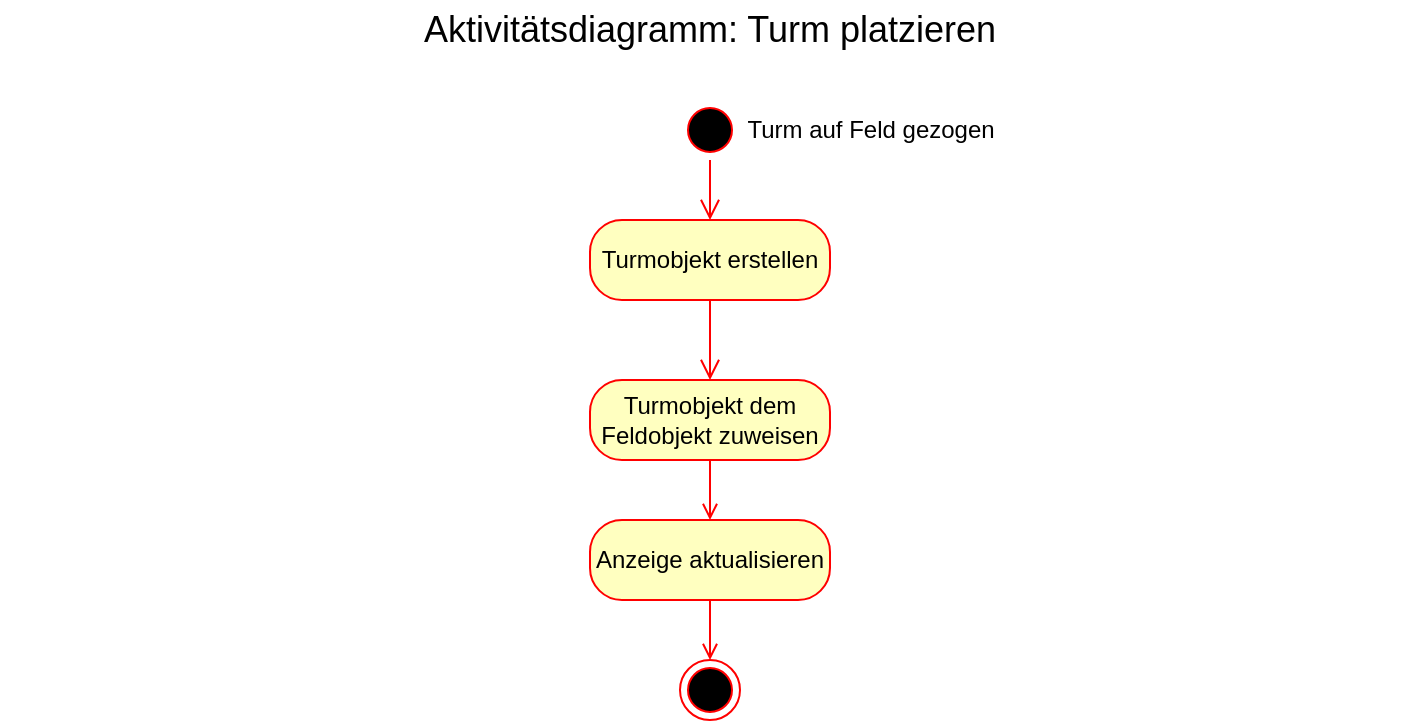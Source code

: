 <mxfile version="22.1.21" type="device">
  <diagram name="Seite-1" id="qSU0O-EVbq0HCuzVo5mC">
    <mxGraphModel dx="683" dy="398" grid="1" gridSize="10" guides="1" tooltips="1" connect="1" arrows="1" fold="1" page="0" pageScale="1" pageWidth="827" pageHeight="1169" math="0" shadow="0">
      <root>
        <mxCell id="0" />
        <mxCell id="1" parent="0" />
        <mxCell id="pXO75YiAVBvj5hHbPv8A-1" value="" style="ellipse;html=1;shape=startState;fillColor=#000000;strokeColor=#ff0000;" parent="1" vertex="1">
          <mxGeometry x="350" y="120" width="30" height="30" as="geometry" />
        </mxCell>
        <mxCell id="pXO75YiAVBvj5hHbPv8A-2" value="" style="edgeStyle=orthogonalEdgeStyle;html=1;verticalAlign=bottom;endArrow=open;endSize=8;strokeColor=#ff0000;rounded=0;entryX=0.5;entryY=0;entryDx=0;entryDy=0;" parent="1" source="pXO75YiAVBvj5hHbPv8A-1" target="pXO75YiAVBvj5hHbPv8A-3" edge="1">
          <mxGeometry relative="1" as="geometry">
            <mxPoint x="365" y="220" as="targetPoint" />
          </mxGeometry>
        </mxCell>
        <mxCell id="pXO75YiAVBvj5hHbPv8A-3" value="Turmobjekt erstellen" style="rounded=1;whiteSpace=wrap;html=1;arcSize=40;fontColor=#000000;fillColor=#ffffc0;strokeColor=#ff0000;" parent="1" vertex="1">
          <mxGeometry x="305" y="180" width="120" height="40" as="geometry" />
        </mxCell>
        <mxCell id="pXO75YiAVBvj5hHbPv8A-4" value="" style="edgeStyle=orthogonalEdgeStyle;html=1;verticalAlign=bottom;endArrow=open;endSize=8;strokeColor=#ff0000;rounded=0;entryX=0.5;entryY=0;entryDx=0;entryDy=0;" parent="1" source="pXO75YiAVBvj5hHbPv8A-3" target="pXO75YiAVBvj5hHbPv8A-6" edge="1">
          <mxGeometry relative="1" as="geometry">
            <mxPoint x="365" y="260" as="targetPoint" />
          </mxGeometry>
        </mxCell>
        <mxCell id="pXO75YiAVBvj5hHbPv8A-9" style="edgeStyle=orthogonalEdgeStyle;rounded=0;orthogonalLoop=1;jettySize=auto;html=1;exitX=0.5;exitY=1;exitDx=0;exitDy=0;strokeColor=#FF0000;endArrow=open;endFill=0;entryX=0.5;entryY=0;entryDx=0;entryDy=0;" parent="1" source="pXO75YiAVBvj5hHbPv8A-6" target="pXO75YiAVBvj5hHbPv8A-12" edge="1">
          <mxGeometry relative="1" as="geometry">
            <mxPoint x="365" y="330" as="targetPoint" />
          </mxGeometry>
        </mxCell>
        <mxCell id="pXO75YiAVBvj5hHbPv8A-6" value="Turmobjekt dem Feldobjekt zuweisen" style="rounded=1;whiteSpace=wrap;html=1;arcSize=40;fontColor=#000000;fillColor=#ffffc0;strokeColor=#ff0000;" parent="1" vertex="1">
          <mxGeometry x="305" y="260" width="120" height="40" as="geometry" />
        </mxCell>
        <mxCell id="pXO75YiAVBvj5hHbPv8A-8" value="" style="ellipse;html=1;shape=endState;fillColor=#000000;strokeColor=#ff0000;" parent="1" vertex="1">
          <mxGeometry x="350" y="400" width="30" height="30" as="geometry" />
        </mxCell>
        <mxCell id="pXO75YiAVBvj5hHbPv8A-11" value="Turm auf Feld gezogen" style="text;html=1;align=center;verticalAlign=middle;resizable=0;points=[];autosize=1;strokeColor=none;fillColor=none;" parent="1" vertex="1">
          <mxGeometry x="370" y="120" width="150" height="30" as="geometry" />
        </mxCell>
        <mxCell id="pXO75YiAVBvj5hHbPv8A-12" value="Anzeige aktualisieren" style="rounded=1;whiteSpace=wrap;html=1;arcSize=40;fontColor=#000000;fillColor=#ffffc0;strokeColor=#ff0000;" parent="1" vertex="1">
          <mxGeometry x="305" y="330" width="120" height="40" as="geometry" />
        </mxCell>
        <mxCell id="pXO75YiAVBvj5hHbPv8A-13" style="edgeStyle=orthogonalEdgeStyle;rounded=0;orthogonalLoop=1;jettySize=auto;html=1;exitX=0.5;exitY=1;exitDx=0;exitDy=0;strokeColor=#FF0000;endArrow=open;endFill=0;entryX=0.5;entryY=0;entryDx=0;entryDy=0;" parent="1" source="pXO75YiAVBvj5hHbPv8A-12" target="pXO75YiAVBvj5hHbPv8A-8" edge="1">
          <mxGeometry relative="1" as="geometry">
            <mxPoint x="375" y="310" as="sourcePoint" />
            <mxPoint x="375" y="340" as="targetPoint" />
          </mxGeometry>
        </mxCell>
        <mxCell id="ab3yZDN8WhjNLILqyEup-1" value="Aktivitätsdiagramm: Turm platzieren" style="text;html=1;strokeColor=none;fillColor=none;align=center;verticalAlign=middle;whiteSpace=wrap;rounded=0;fontSize=18;" vertex="1" parent="1">
          <mxGeometry x="10" y="70" width="710" height="30" as="geometry" />
        </mxCell>
      </root>
    </mxGraphModel>
  </diagram>
</mxfile>
